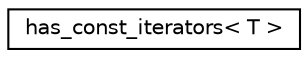 digraph "Graphical Class Hierarchy"
{
  edge [fontname="Helvetica",fontsize="10",labelfontname="Helvetica",labelfontsize="10"];
  node [fontname="Helvetica",fontsize="10",shape=record];
  rankdir="LR";
  Node1 [label="has_const_iterators\< T \>",height=0.2,width=0.4,color="black", fillcolor="white", style="filled",URL="$structhas__const__iterators.html"];
}
